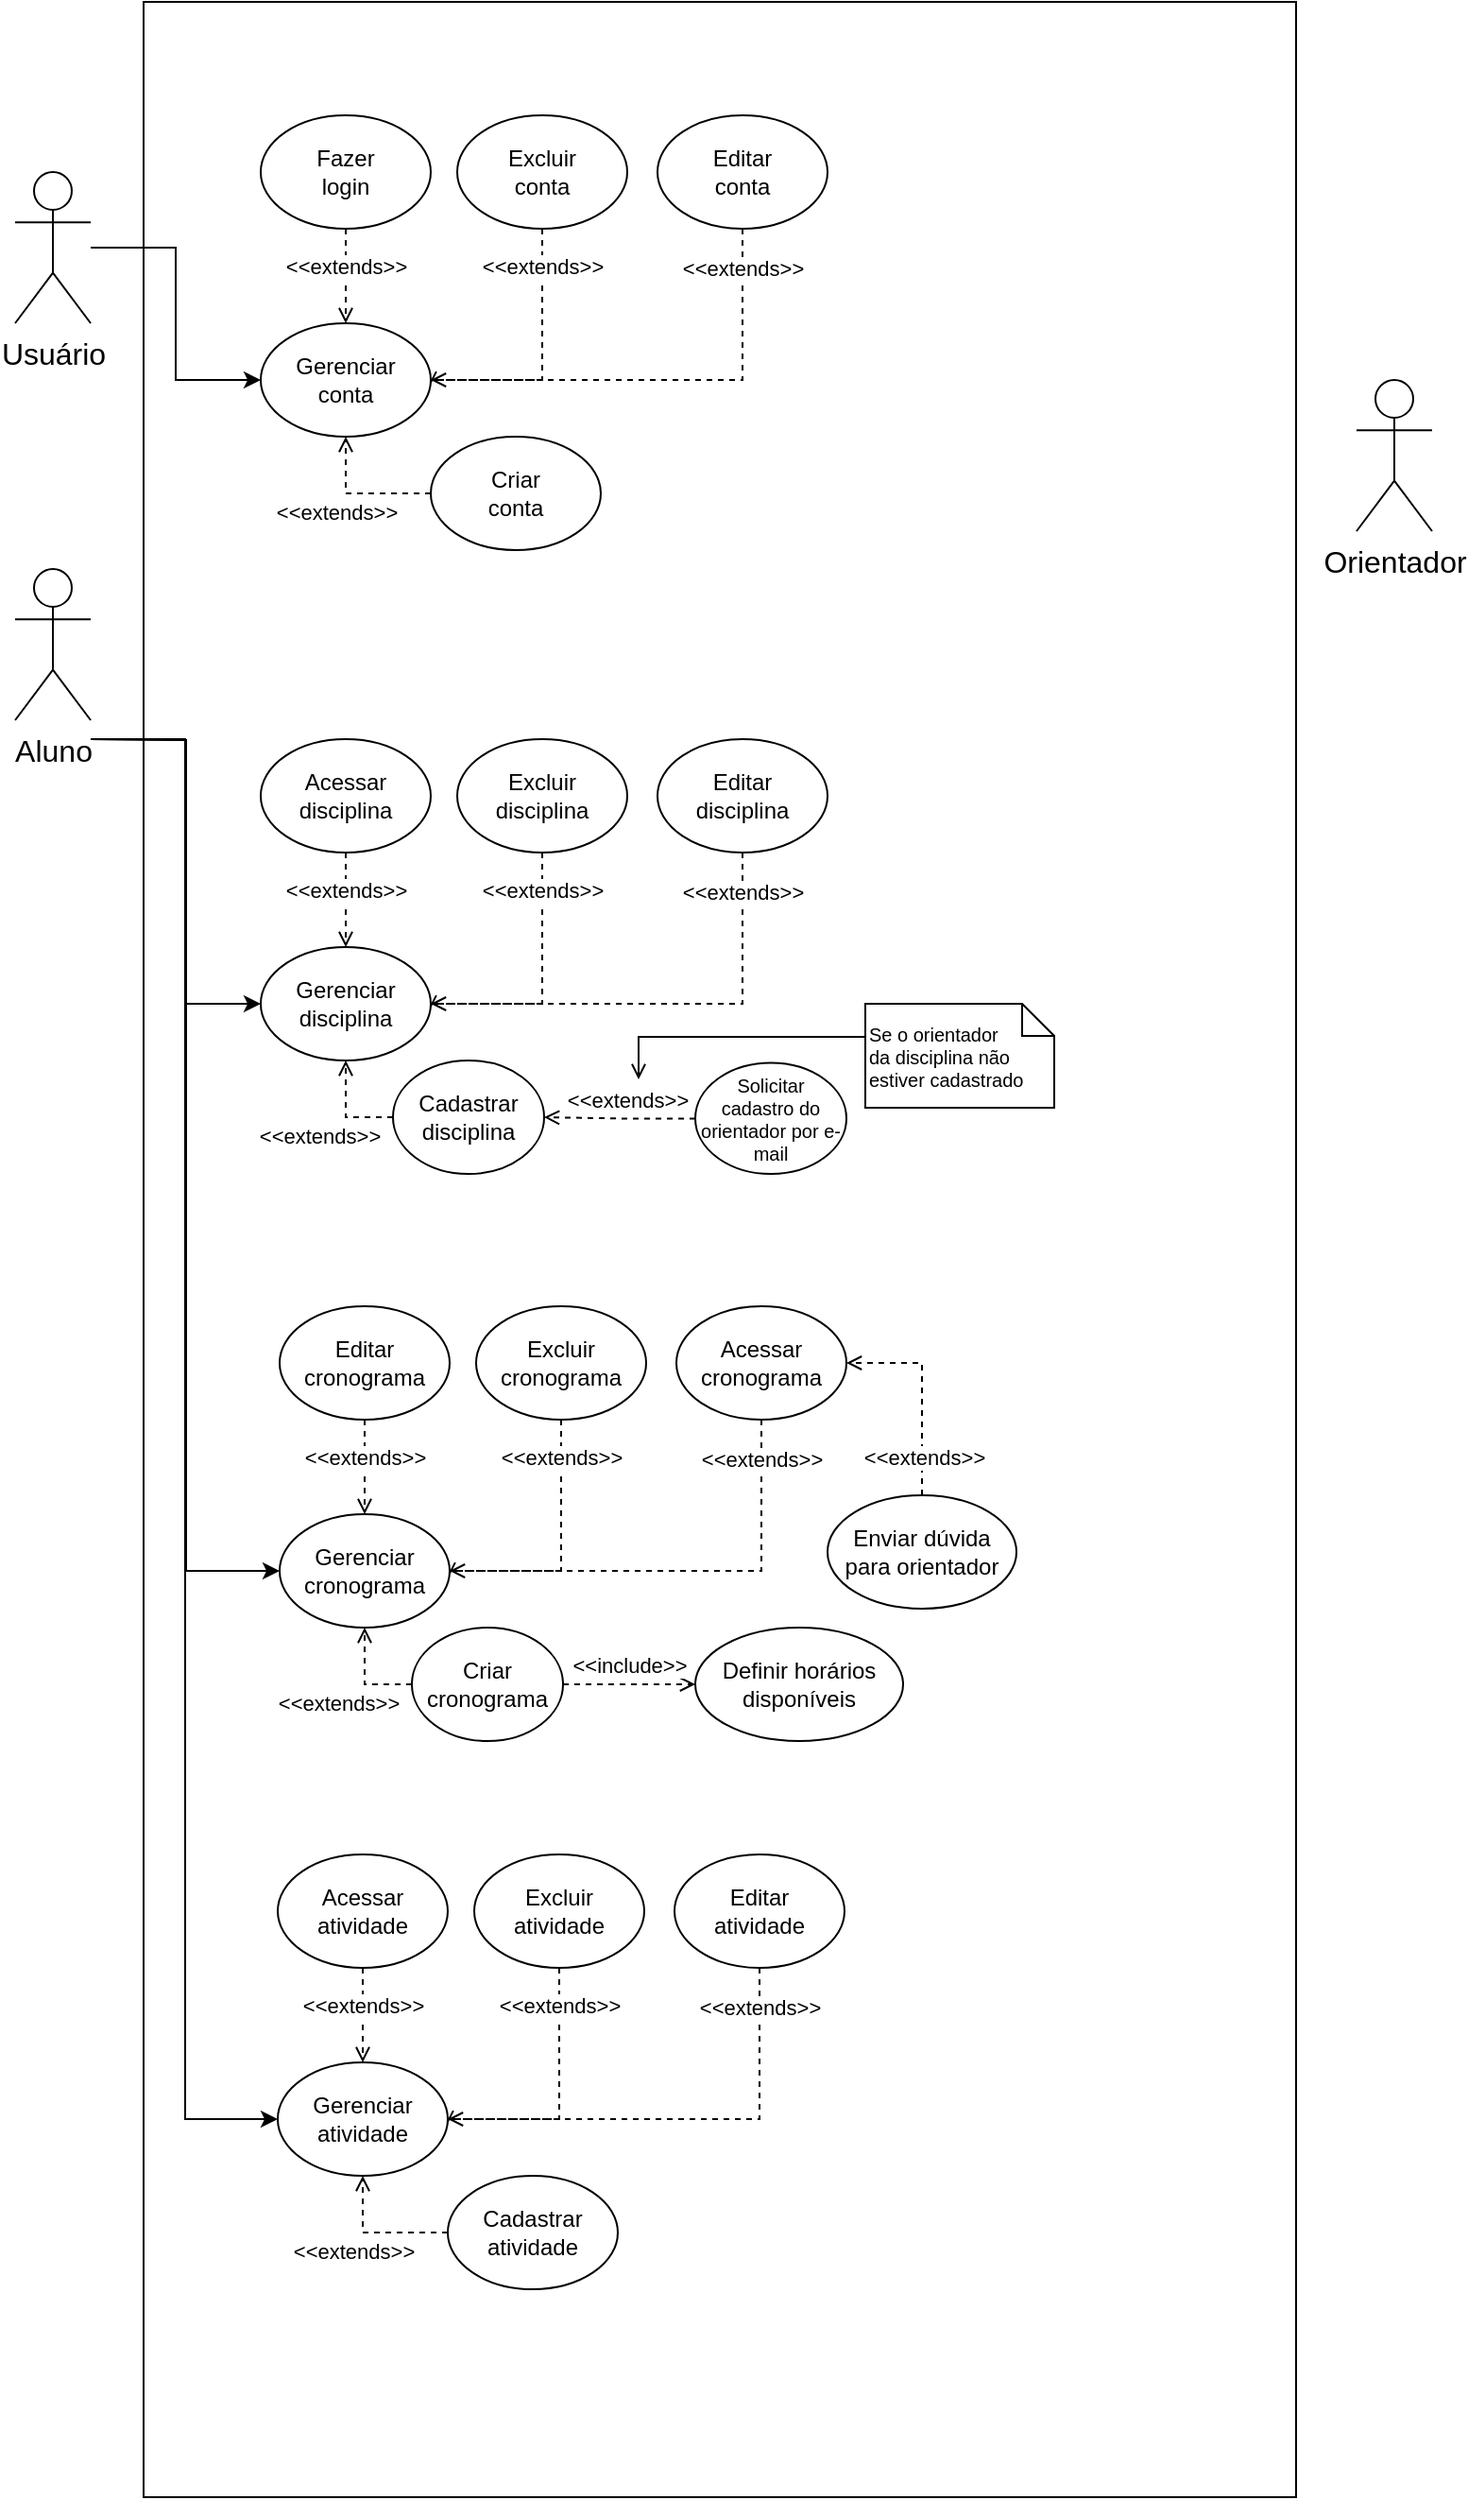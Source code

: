 <mxfile version="22.1.17" type="github">
  <diagram name="Página-1" id="Cu69F4AptEABmKCBNNQQ">
    <mxGraphModel dx="1034" dy="1034" grid="1" gridSize="10" guides="1" tooltips="1" connect="1" arrows="1" fold="1" page="1" pageScale="1" pageWidth="827" pageHeight="1169" math="0" shadow="0">
      <root>
        <mxCell id="0" />
        <mxCell id="1" parent="0" />
        <mxCell id="JxMNJdl5wZcTXgDp9ZT6-1" value="" style="rounded=0;whiteSpace=wrap;html=1;fillColor=none;movable=0;resizable=0;rotatable=0;deletable=0;editable=0;locked=1;connectable=0;" vertex="1" parent="1">
          <mxGeometry x="108" y="110" width="610" height="1320" as="geometry" />
        </mxCell>
        <mxCell id="JxMNJdl5wZcTXgDp9ZT6-125" style="edgeStyle=orthogonalEdgeStyle;rounded=0;orthogonalLoop=1;jettySize=auto;html=1;entryX=0;entryY=0.5;entryDx=0;entryDy=0;" edge="1" parent="1" source="HTmufTEI426gxo020apa-1" target="JxMNJdl5wZcTXgDp9ZT6-2">
          <mxGeometry relative="1" as="geometry" />
        </mxCell>
        <mxCell id="HTmufTEI426gxo020apa-1" value="&lt;font style=&quot;font-size: 16px;&quot;&gt;Usuário&lt;/font&gt;" style="shape=umlActor;verticalLabelPosition=bottom;verticalAlign=top;html=1;outlineConnect=0;strokeWidth=1;" parent="1" vertex="1">
          <mxGeometry x="40" y="200" width="40" height="80" as="geometry" />
        </mxCell>
        <mxCell id="JxMNJdl5wZcTXgDp9ZT6-4" style="edgeStyle=orthogonalEdgeStyle;rounded=0;orthogonalLoop=1;jettySize=auto;html=1;entryX=0.5;entryY=1;entryDx=0;entryDy=0;endArrow=open;endFill=0;dashed=1;exitX=0;exitY=0.5;exitDx=0;exitDy=0;" edge="1" parent="1" source="HTmufTEI426gxo020apa-6" target="JxMNJdl5wZcTXgDp9ZT6-2">
          <mxGeometry relative="1" as="geometry" />
        </mxCell>
        <mxCell id="JxMNJdl5wZcTXgDp9ZT6-13" value="&amp;lt;&amp;lt;extends&amp;gt;&amp;gt;" style="edgeLabel;html=1;align=center;verticalAlign=middle;resizable=0;points=[];" vertex="1" connectable="0" parent="JxMNJdl5wZcTXgDp9ZT6-4">
          <mxGeometry x="-0.176" y="-1" relative="1" as="geometry">
            <mxPoint x="-19" y="11" as="offset" />
          </mxGeometry>
        </mxCell>
        <mxCell id="HTmufTEI426gxo020apa-6" value="&lt;div&gt;Criar&lt;/div&gt;&lt;div&gt;conta&lt;/div&gt;" style="ellipse;whiteSpace=wrap;html=1;" parent="1" vertex="1">
          <mxGeometry x="260" y="340" width="90" height="60" as="geometry" />
        </mxCell>
        <mxCell id="JxMNJdl5wZcTXgDp9ZT6-5" style="edgeStyle=orthogonalEdgeStyle;rounded=0;orthogonalLoop=1;jettySize=auto;html=1;entryX=1;entryY=0.5;entryDx=0;entryDy=0;exitX=0.5;exitY=1;exitDx=0;exitDy=0;endArrow=open;endFill=0;dashed=1;jumpStyle=line;" edge="1" parent="1" source="HTmufTEI426gxo020apa-11" target="JxMNJdl5wZcTXgDp9ZT6-2">
          <mxGeometry relative="1" as="geometry">
            <Array as="points">
              <mxPoint x="319" y="310" />
            </Array>
          </mxGeometry>
        </mxCell>
        <mxCell id="JxMNJdl5wZcTXgDp9ZT6-8" value="&amp;lt;&amp;lt;extends&amp;gt;&amp;gt;" style="edgeLabel;html=1;align=center;verticalAlign=middle;resizable=0;points=[];" vertex="1" connectable="0" parent="JxMNJdl5wZcTXgDp9ZT6-5">
          <mxGeometry x="-0.518" relative="1" as="geometry">
            <mxPoint y="-14" as="offset" />
          </mxGeometry>
        </mxCell>
        <mxCell id="HTmufTEI426gxo020apa-11" value="&lt;div&gt;Excluir&lt;/div&gt;&lt;div&gt;conta&lt;/div&gt;" style="ellipse;whiteSpace=wrap;html=1;" parent="1" vertex="1">
          <mxGeometry x="274" y="170" width="90" height="60" as="geometry" />
        </mxCell>
        <mxCell id="JxMNJdl5wZcTXgDp9ZT6-7" style="edgeStyle=orthogonalEdgeStyle;rounded=0;orthogonalLoop=1;jettySize=auto;html=1;entryX=0.993;entryY=0.561;entryDx=0;entryDy=0;entryPerimeter=0;endArrow=open;endFill=0;dashed=1;" edge="1" parent="1" source="HTmufTEI426gxo020apa-12" target="JxMNJdl5wZcTXgDp9ZT6-2">
          <mxGeometry relative="1" as="geometry">
            <mxPoint x="400" y="310" as="targetPoint" />
            <Array as="points">
              <mxPoint x="425" y="310" />
              <mxPoint x="259" y="310" />
            </Array>
          </mxGeometry>
        </mxCell>
        <mxCell id="JxMNJdl5wZcTXgDp9ZT6-11" value="&amp;lt;&amp;lt;extends&amp;gt;&amp;gt;" style="edgeLabel;html=1;align=center;verticalAlign=middle;resizable=0;points=[];" vertex="1" connectable="0" parent="JxMNJdl5wZcTXgDp9ZT6-7">
          <mxGeometry x="-0.724" relative="1" as="geometry">
            <mxPoint y="-14" as="offset" />
          </mxGeometry>
        </mxCell>
        <mxCell id="HTmufTEI426gxo020apa-12" value="&lt;div&gt;Editar&lt;/div&gt;&lt;div&gt;conta&lt;/div&gt;" style="ellipse;whiteSpace=wrap;html=1;" parent="1" vertex="1">
          <mxGeometry x="380" y="170" width="90" height="60" as="geometry" />
        </mxCell>
        <mxCell id="JxMNJdl5wZcTXgDp9ZT6-3" style="edgeStyle=orthogonalEdgeStyle;rounded=0;orthogonalLoop=1;jettySize=auto;html=1;dashed=1;endArrow=open;endFill=0;" edge="1" parent="1" source="HTmufTEI426gxo020apa-13" target="JxMNJdl5wZcTXgDp9ZT6-2">
          <mxGeometry relative="1" as="geometry" />
        </mxCell>
        <mxCell id="JxMNJdl5wZcTXgDp9ZT6-12" value="&amp;lt;&amp;lt;extends&amp;gt;&amp;gt;" style="edgeLabel;html=1;align=center;verticalAlign=middle;resizable=0;points=[];" vertex="1" connectable="0" parent="JxMNJdl5wZcTXgDp9ZT6-3">
          <mxGeometry x="-0.369" y="1" relative="1" as="geometry">
            <mxPoint x="-1" y="4" as="offset" />
          </mxGeometry>
        </mxCell>
        <mxCell id="HTmufTEI426gxo020apa-13" value="&lt;div&gt;Fazer&lt;/div&gt;&lt;div&gt;login&lt;/div&gt;" style="ellipse;whiteSpace=wrap;html=1;" parent="1" vertex="1">
          <mxGeometry x="170" y="170" width="90" height="60" as="geometry" />
        </mxCell>
        <mxCell id="JxMNJdl5wZcTXgDp9ZT6-2" value="&lt;div&gt;Gerenciar&lt;/div&gt;&lt;div&gt;conta&lt;/div&gt;" style="ellipse;whiteSpace=wrap;html=1;" vertex="1" parent="1">
          <mxGeometry x="170" y="280" width="90" height="60" as="geometry" />
        </mxCell>
        <mxCell id="JxMNJdl5wZcTXgDp9ZT6-40" style="edgeStyle=orthogonalEdgeStyle;rounded=0;orthogonalLoop=1;jettySize=auto;html=1;entryX=0.5;entryY=1;entryDx=0;entryDy=0;endArrow=open;endFill=0;dashed=1;" edge="1" source="JxMNJdl5wZcTXgDp9ZT6-42" target="JxMNJdl5wZcTXgDp9ZT6-52" parent="1">
          <mxGeometry relative="1" as="geometry">
            <Array as="points">
              <mxPoint x="215" y="700" />
            </Array>
          </mxGeometry>
        </mxCell>
        <mxCell id="JxMNJdl5wZcTXgDp9ZT6-41" value="&amp;lt;&amp;lt;extends&amp;gt;&amp;gt;" style="edgeLabel;html=1;align=center;verticalAlign=middle;resizable=0;points=[];" vertex="1" connectable="0" parent="JxMNJdl5wZcTXgDp9ZT6-40">
          <mxGeometry x="-0.176" y="-1" relative="1" as="geometry">
            <mxPoint x="-17" y="11" as="offset" />
          </mxGeometry>
        </mxCell>
        <mxCell id="JxMNJdl5wZcTXgDp9ZT6-42" value="&lt;div&gt;Cadastrar&lt;/div&gt;&lt;div&gt;disciplina&lt;/div&gt;" style="ellipse;whiteSpace=wrap;html=1;" vertex="1" parent="1">
          <mxGeometry x="240" y="670" width="80" height="60" as="geometry" />
        </mxCell>
        <mxCell id="JxMNJdl5wZcTXgDp9ZT6-43" style="edgeStyle=orthogonalEdgeStyle;rounded=0;orthogonalLoop=1;jettySize=auto;html=1;entryX=1;entryY=0.5;entryDx=0;entryDy=0;exitX=0.5;exitY=1;exitDx=0;exitDy=0;endArrow=open;endFill=0;dashed=1;jumpStyle=line;" edge="1" source="JxMNJdl5wZcTXgDp9ZT6-45" target="JxMNJdl5wZcTXgDp9ZT6-52" parent="1">
          <mxGeometry relative="1" as="geometry">
            <Array as="points">
              <mxPoint x="319" y="640" />
            </Array>
          </mxGeometry>
        </mxCell>
        <mxCell id="JxMNJdl5wZcTXgDp9ZT6-44" value="&amp;lt;&amp;lt;extends&amp;gt;&amp;gt;" style="edgeLabel;html=1;align=center;verticalAlign=middle;resizable=0;points=[];" vertex="1" connectable="0" parent="JxMNJdl5wZcTXgDp9ZT6-43">
          <mxGeometry x="-0.518" relative="1" as="geometry">
            <mxPoint y="-14" as="offset" />
          </mxGeometry>
        </mxCell>
        <mxCell id="JxMNJdl5wZcTXgDp9ZT6-45" value="&lt;div&gt;Excluir&lt;/div&gt;&lt;div&gt;disciplina&lt;/div&gt;" style="ellipse;whiteSpace=wrap;html=1;" vertex="1" parent="1">
          <mxGeometry x="274" y="500" width="90" height="60" as="geometry" />
        </mxCell>
        <mxCell id="JxMNJdl5wZcTXgDp9ZT6-46" style="edgeStyle=orthogonalEdgeStyle;rounded=0;orthogonalLoop=1;jettySize=auto;html=1;entryX=0.993;entryY=0.561;entryDx=0;entryDy=0;entryPerimeter=0;endArrow=open;endFill=0;dashed=1;" edge="1" source="JxMNJdl5wZcTXgDp9ZT6-48" target="JxMNJdl5wZcTXgDp9ZT6-52" parent="1">
          <mxGeometry relative="1" as="geometry">
            <mxPoint x="400" y="640" as="targetPoint" />
            <Array as="points">
              <mxPoint x="425" y="640" />
              <mxPoint x="259" y="640" />
            </Array>
          </mxGeometry>
        </mxCell>
        <mxCell id="JxMNJdl5wZcTXgDp9ZT6-47" value="&amp;lt;&amp;lt;extends&amp;gt;&amp;gt;" style="edgeLabel;html=1;align=center;verticalAlign=middle;resizable=0;points=[];" vertex="1" connectable="0" parent="JxMNJdl5wZcTXgDp9ZT6-46">
          <mxGeometry x="-0.724" relative="1" as="geometry">
            <mxPoint y="-14" as="offset" />
          </mxGeometry>
        </mxCell>
        <mxCell id="JxMNJdl5wZcTXgDp9ZT6-48" value="&lt;div&gt;Editar&lt;/div&gt;&lt;div&gt;disciplina&lt;/div&gt;" style="ellipse;whiteSpace=wrap;html=1;" vertex="1" parent="1">
          <mxGeometry x="380" y="500" width="90" height="60" as="geometry" />
        </mxCell>
        <mxCell id="JxMNJdl5wZcTXgDp9ZT6-49" style="edgeStyle=orthogonalEdgeStyle;rounded=0;orthogonalLoop=1;jettySize=auto;html=1;dashed=1;endArrow=open;endFill=0;" edge="1" source="JxMNJdl5wZcTXgDp9ZT6-51" target="JxMNJdl5wZcTXgDp9ZT6-52" parent="1">
          <mxGeometry relative="1" as="geometry" />
        </mxCell>
        <mxCell id="JxMNJdl5wZcTXgDp9ZT6-50" value="&amp;lt;&amp;lt;extends&amp;gt;&amp;gt;" style="edgeLabel;html=1;align=center;verticalAlign=middle;resizable=0;points=[];" vertex="1" connectable="0" parent="JxMNJdl5wZcTXgDp9ZT6-49">
          <mxGeometry x="-0.369" y="1" relative="1" as="geometry">
            <mxPoint x="-1" y="4" as="offset" />
          </mxGeometry>
        </mxCell>
        <mxCell id="JxMNJdl5wZcTXgDp9ZT6-51" value="Acessar disciplina" style="ellipse;whiteSpace=wrap;html=1;" vertex="1" parent="1">
          <mxGeometry x="170" y="500" width="90" height="60" as="geometry" />
        </mxCell>
        <mxCell id="JxMNJdl5wZcTXgDp9ZT6-52" value="&lt;div&gt;Gerenciar&lt;/div&gt;&lt;div&gt;disciplina&lt;/div&gt;" style="ellipse;whiteSpace=wrap;html=1;" vertex="1" parent="1">
          <mxGeometry x="170" y="610" width="90" height="60" as="geometry" />
        </mxCell>
        <mxCell id="JxMNJdl5wZcTXgDp9ZT6-53" style="edgeStyle=orthogonalEdgeStyle;rounded=0;orthogonalLoop=1;jettySize=auto;html=1;entryX=0.5;entryY=1;entryDx=0;entryDy=0;endArrow=open;endFill=0;dashed=1;exitX=0;exitY=0.5;exitDx=0;exitDy=0;" edge="1" source="JxMNJdl5wZcTXgDp9ZT6-55" target="JxMNJdl5wZcTXgDp9ZT6-65" parent="1">
          <mxGeometry relative="1" as="geometry" />
        </mxCell>
        <mxCell id="JxMNJdl5wZcTXgDp9ZT6-54" value="&amp;lt;&amp;lt;extends&amp;gt;&amp;gt;" style="edgeLabel;html=1;align=center;verticalAlign=middle;resizable=0;points=[];" vertex="1" connectable="0" parent="JxMNJdl5wZcTXgDp9ZT6-53">
          <mxGeometry x="-0.176" y="-1" relative="1" as="geometry">
            <mxPoint x="-17" y="11" as="offset" />
          </mxGeometry>
        </mxCell>
        <mxCell id="JxMNJdl5wZcTXgDp9ZT6-105" value="" style="edgeStyle=orthogonalEdgeStyle;rounded=0;orthogonalLoop=1;jettySize=auto;html=1;dashed=1;endArrow=open;endFill=0;" edge="1" parent="1" source="JxMNJdl5wZcTXgDp9ZT6-55" target="JxMNJdl5wZcTXgDp9ZT6-103">
          <mxGeometry relative="1" as="geometry" />
        </mxCell>
        <mxCell id="JxMNJdl5wZcTXgDp9ZT6-106" value="&lt;div&gt;&amp;lt;&amp;lt;include&amp;gt;&amp;gt;&lt;/div&gt;" style="edgeLabel;html=1;align=center;verticalAlign=middle;resizable=0;points=[];" vertex="1" connectable="0" parent="JxMNJdl5wZcTXgDp9ZT6-105">
          <mxGeometry x="0.703" y="-1" relative="1" as="geometry">
            <mxPoint x="-25" y="-11" as="offset" />
          </mxGeometry>
        </mxCell>
        <mxCell id="JxMNJdl5wZcTXgDp9ZT6-55" value="&lt;div&gt;Criar&lt;/div&gt;&lt;div&gt;cronograma&lt;/div&gt;" style="ellipse;whiteSpace=wrap;html=1;" vertex="1" parent="1">
          <mxGeometry x="250" y="970" width="80" height="60" as="geometry" />
        </mxCell>
        <mxCell id="JxMNJdl5wZcTXgDp9ZT6-56" style="edgeStyle=orthogonalEdgeStyle;rounded=0;orthogonalLoop=1;jettySize=auto;html=1;entryX=1;entryY=0.5;entryDx=0;entryDy=0;exitX=0.5;exitY=1;exitDx=0;exitDy=0;endArrow=open;endFill=0;dashed=1;jumpStyle=line;" edge="1" source="JxMNJdl5wZcTXgDp9ZT6-58" target="JxMNJdl5wZcTXgDp9ZT6-65" parent="1">
          <mxGeometry relative="1" as="geometry">
            <Array as="points">
              <mxPoint x="329" y="940" />
            </Array>
          </mxGeometry>
        </mxCell>
        <mxCell id="JxMNJdl5wZcTXgDp9ZT6-57" value="&amp;lt;&amp;lt;extends&amp;gt;&amp;gt;" style="edgeLabel;html=1;align=center;verticalAlign=middle;resizable=0;points=[];" vertex="1" connectable="0" parent="JxMNJdl5wZcTXgDp9ZT6-56">
          <mxGeometry x="-0.518" relative="1" as="geometry">
            <mxPoint y="-14" as="offset" />
          </mxGeometry>
        </mxCell>
        <mxCell id="JxMNJdl5wZcTXgDp9ZT6-58" value="&lt;div&gt;Excluir&lt;/div&gt;&lt;div&gt;cronograma&lt;/div&gt;" style="ellipse;whiteSpace=wrap;html=1;" vertex="1" parent="1">
          <mxGeometry x="284" y="800" width="90" height="60" as="geometry" />
        </mxCell>
        <mxCell id="JxMNJdl5wZcTXgDp9ZT6-59" style="edgeStyle=orthogonalEdgeStyle;rounded=0;orthogonalLoop=1;jettySize=auto;html=1;entryX=0.993;entryY=0.561;entryDx=0;entryDy=0;entryPerimeter=0;endArrow=open;endFill=0;dashed=1;" edge="1" source="JxMNJdl5wZcTXgDp9ZT6-61" target="JxMNJdl5wZcTXgDp9ZT6-65" parent="1">
          <mxGeometry relative="1" as="geometry">
            <mxPoint x="410" y="940" as="targetPoint" />
            <Array as="points">
              <mxPoint x="435" y="940" />
              <mxPoint x="269" y="940" />
            </Array>
          </mxGeometry>
        </mxCell>
        <mxCell id="JxMNJdl5wZcTXgDp9ZT6-60" value="&amp;lt;&amp;lt;extends&amp;gt;&amp;gt;" style="edgeLabel;html=1;align=center;verticalAlign=middle;resizable=0;points=[];" vertex="1" connectable="0" parent="JxMNJdl5wZcTXgDp9ZT6-59">
          <mxGeometry x="-0.724" relative="1" as="geometry">
            <mxPoint y="-14" as="offset" />
          </mxGeometry>
        </mxCell>
        <mxCell id="JxMNJdl5wZcTXgDp9ZT6-61" value="&lt;div&gt;Acessar&lt;/div&gt;&lt;div&gt;cronograma&lt;/div&gt;" style="ellipse;whiteSpace=wrap;html=1;" vertex="1" parent="1">
          <mxGeometry x="390" y="800" width="90" height="60" as="geometry" />
        </mxCell>
        <mxCell id="JxMNJdl5wZcTXgDp9ZT6-62" style="edgeStyle=orthogonalEdgeStyle;rounded=0;orthogonalLoop=1;jettySize=auto;html=1;dashed=1;endArrow=open;endFill=0;" edge="1" source="JxMNJdl5wZcTXgDp9ZT6-64" target="JxMNJdl5wZcTXgDp9ZT6-65" parent="1">
          <mxGeometry relative="1" as="geometry" />
        </mxCell>
        <mxCell id="JxMNJdl5wZcTXgDp9ZT6-63" value="&amp;lt;&amp;lt;extends&amp;gt;&amp;gt;" style="edgeLabel;html=1;align=center;verticalAlign=middle;resizable=0;points=[];" vertex="1" connectable="0" parent="JxMNJdl5wZcTXgDp9ZT6-62">
          <mxGeometry x="-0.369" y="1" relative="1" as="geometry">
            <mxPoint x="-1" y="4" as="offset" />
          </mxGeometry>
        </mxCell>
        <mxCell id="JxMNJdl5wZcTXgDp9ZT6-64" value="&lt;div&gt;Editar&lt;/div&gt;&lt;div&gt;cronograma&lt;/div&gt;" style="ellipse;whiteSpace=wrap;html=1;" vertex="1" parent="1">
          <mxGeometry x="180" y="800" width="90" height="60" as="geometry" />
        </mxCell>
        <mxCell id="JxMNJdl5wZcTXgDp9ZT6-65" value="&lt;div&gt;Gerenciar&lt;/div&gt;&lt;div&gt;cronograma&lt;/div&gt;" style="ellipse;whiteSpace=wrap;html=1;" vertex="1" parent="1">
          <mxGeometry x="180" y="910" width="90" height="60" as="geometry" />
        </mxCell>
        <mxCell id="JxMNJdl5wZcTXgDp9ZT6-93" style="edgeStyle=orthogonalEdgeStyle;rounded=0;orthogonalLoop=1;jettySize=auto;html=1;endArrow=open;endFill=0;dashed=1;" edge="1" parent="1" source="JxMNJdl5wZcTXgDp9ZT6-92" target="JxMNJdl5wZcTXgDp9ZT6-42">
          <mxGeometry relative="1" as="geometry" />
        </mxCell>
        <mxCell id="JxMNJdl5wZcTXgDp9ZT6-94" value="&amp;lt;&amp;lt;extends&amp;gt;&amp;gt;" style="edgeLabel;html=1;align=center;verticalAlign=middle;resizable=0;points=[];" vertex="1" connectable="0" parent="JxMNJdl5wZcTXgDp9ZT6-93">
          <mxGeometry x="-0.115" relative="1" as="geometry">
            <mxPoint x="-1" y="-10" as="offset" />
          </mxGeometry>
        </mxCell>
        <mxCell id="JxMNJdl5wZcTXgDp9ZT6-92" value="&lt;div&gt;Solicitar&lt;/div&gt;&lt;div&gt;cadastro do orientador por e-mail&lt;/div&gt;" style="ellipse;whiteSpace=wrap;html=1;fontSize=10;" vertex="1" parent="1">
          <mxGeometry x="400" y="671.25" width="80" height="58.75" as="geometry" />
        </mxCell>
        <mxCell id="JxMNJdl5wZcTXgDp9ZT6-97" style="edgeStyle=orthogonalEdgeStyle;rounded=0;orthogonalLoop=1;jettySize=auto;html=1;exitX=0;exitY=0.5;exitDx=0;exitDy=0;exitPerimeter=0;endArrow=open;endFill=0;" edge="1" parent="1">
          <mxGeometry relative="1" as="geometry">
            <mxPoint x="370" y="680" as="targetPoint" />
            <mxPoint x="490" y="657.5" as="sourcePoint" />
            <Array as="points">
              <mxPoint x="370" y="657" />
            </Array>
          </mxGeometry>
        </mxCell>
        <mxCell id="JxMNJdl5wZcTXgDp9ZT6-96" value="&lt;div style=&quot;font-size: 10px;&quot; align=&quot;left&quot;&gt;&lt;font style=&quot;font-size: 10px;&quot;&gt;Se o orientador&lt;/font&gt;&lt;/div&gt;&lt;div style=&quot;font-size: 10px;&quot; align=&quot;left&quot;&gt;&lt;font style=&quot;font-size: 10px;&quot;&gt;da disciplina não estiver cadastrado&lt;/font&gt;&lt;/div&gt;" style="shape=note;size=17;whiteSpace=wrap;html=1;align=left;" vertex="1" parent="1">
          <mxGeometry x="490" y="640" width="100" height="55" as="geometry" />
        </mxCell>
        <mxCell id="JxMNJdl5wZcTXgDp9ZT6-100" style="edgeStyle=orthogonalEdgeStyle;rounded=0;orthogonalLoop=1;jettySize=auto;html=1;entryX=1;entryY=0.5;entryDx=0;entryDy=0;dashed=1;endArrow=open;endFill=0;" edge="1" parent="1" source="JxMNJdl5wZcTXgDp9ZT6-98" target="JxMNJdl5wZcTXgDp9ZT6-61">
          <mxGeometry relative="1" as="geometry" />
        </mxCell>
        <mxCell id="JxMNJdl5wZcTXgDp9ZT6-102" value="&amp;lt;&amp;lt;extends&amp;gt;&amp;gt;" style="edgeLabel;html=1;align=center;verticalAlign=middle;resizable=0;points=[];" vertex="1" connectable="0" parent="JxMNJdl5wZcTXgDp9ZT6-100">
          <mxGeometry x="-0.635" y="-1" relative="1" as="geometry">
            <mxPoint as="offset" />
          </mxGeometry>
        </mxCell>
        <mxCell id="JxMNJdl5wZcTXgDp9ZT6-98" value="&lt;div&gt;Enviar dúvida&lt;/div&gt;&lt;div&gt;para orientador&lt;/div&gt;" style="ellipse;whiteSpace=wrap;html=1;" vertex="1" parent="1">
          <mxGeometry x="470" y="900" width="100" height="60" as="geometry" />
        </mxCell>
        <mxCell id="JxMNJdl5wZcTXgDp9ZT6-103" value="Definir horários disponíveis" style="ellipse;whiteSpace=wrap;html=1;" vertex="1" parent="1">
          <mxGeometry x="400" y="970" width="110" height="60" as="geometry" />
        </mxCell>
        <mxCell id="JxMNJdl5wZcTXgDp9ZT6-107" style="edgeStyle=orthogonalEdgeStyle;rounded=0;orthogonalLoop=1;jettySize=auto;html=1;entryX=0.5;entryY=1;entryDx=0;entryDy=0;endArrow=open;endFill=0;dashed=1;exitX=0;exitY=0.5;exitDx=0;exitDy=0;" edge="1" source="JxMNJdl5wZcTXgDp9ZT6-109" target="JxMNJdl5wZcTXgDp9ZT6-119" parent="1">
          <mxGeometry relative="1" as="geometry" />
        </mxCell>
        <mxCell id="JxMNJdl5wZcTXgDp9ZT6-108" value="&amp;lt;&amp;lt;extends&amp;gt;&amp;gt;" style="edgeLabel;html=1;align=center;verticalAlign=middle;resizable=0;points=[];" vertex="1" connectable="0" parent="JxMNJdl5wZcTXgDp9ZT6-107">
          <mxGeometry x="-0.176" y="-1" relative="1" as="geometry">
            <mxPoint x="-19" y="11" as="offset" />
          </mxGeometry>
        </mxCell>
        <mxCell id="JxMNJdl5wZcTXgDp9ZT6-109" value="&lt;div&gt;Cadastrar&lt;/div&gt;&lt;div&gt;atividade&lt;/div&gt;" style="ellipse;whiteSpace=wrap;html=1;" vertex="1" parent="1">
          <mxGeometry x="269" y="1260" width="90" height="60" as="geometry" />
        </mxCell>
        <mxCell id="JxMNJdl5wZcTXgDp9ZT6-110" style="edgeStyle=orthogonalEdgeStyle;rounded=0;orthogonalLoop=1;jettySize=auto;html=1;entryX=1;entryY=0.5;entryDx=0;entryDy=0;exitX=0.5;exitY=1;exitDx=0;exitDy=0;endArrow=open;endFill=0;dashed=1;jumpStyle=line;" edge="1" source="JxMNJdl5wZcTXgDp9ZT6-112" target="JxMNJdl5wZcTXgDp9ZT6-119" parent="1">
          <mxGeometry relative="1" as="geometry">
            <Array as="points">
              <mxPoint x="328" y="1230" />
            </Array>
          </mxGeometry>
        </mxCell>
        <mxCell id="JxMNJdl5wZcTXgDp9ZT6-111" value="&amp;lt;&amp;lt;extends&amp;gt;&amp;gt;" style="edgeLabel;html=1;align=center;verticalAlign=middle;resizable=0;points=[];" vertex="1" connectable="0" parent="JxMNJdl5wZcTXgDp9ZT6-110">
          <mxGeometry x="-0.518" relative="1" as="geometry">
            <mxPoint y="-14" as="offset" />
          </mxGeometry>
        </mxCell>
        <mxCell id="JxMNJdl5wZcTXgDp9ZT6-112" value="&lt;div&gt;Excluir&lt;/div&gt;&lt;div&gt;atividade&lt;/div&gt;" style="ellipse;whiteSpace=wrap;html=1;" vertex="1" parent="1">
          <mxGeometry x="283" y="1090" width="90" height="60" as="geometry" />
        </mxCell>
        <mxCell id="JxMNJdl5wZcTXgDp9ZT6-113" style="edgeStyle=orthogonalEdgeStyle;rounded=0;orthogonalLoop=1;jettySize=auto;html=1;entryX=0.993;entryY=0.561;entryDx=0;entryDy=0;entryPerimeter=0;endArrow=open;endFill=0;dashed=1;" edge="1" source="JxMNJdl5wZcTXgDp9ZT6-115" target="JxMNJdl5wZcTXgDp9ZT6-119" parent="1">
          <mxGeometry relative="1" as="geometry">
            <mxPoint x="409" y="1230" as="targetPoint" />
            <Array as="points">
              <mxPoint x="434" y="1230" />
              <mxPoint x="268" y="1230" />
            </Array>
          </mxGeometry>
        </mxCell>
        <mxCell id="JxMNJdl5wZcTXgDp9ZT6-114" value="&amp;lt;&amp;lt;extends&amp;gt;&amp;gt;" style="edgeLabel;html=1;align=center;verticalAlign=middle;resizable=0;points=[];" vertex="1" connectable="0" parent="JxMNJdl5wZcTXgDp9ZT6-113">
          <mxGeometry x="-0.724" relative="1" as="geometry">
            <mxPoint y="-14" as="offset" />
          </mxGeometry>
        </mxCell>
        <mxCell id="JxMNJdl5wZcTXgDp9ZT6-115" value="&lt;div&gt;Editar&lt;/div&gt;&lt;div&gt;atividade&lt;/div&gt;" style="ellipse;whiteSpace=wrap;html=1;" vertex="1" parent="1">
          <mxGeometry x="389" y="1090" width="90" height="60" as="geometry" />
        </mxCell>
        <mxCell id="JxMNJdl5wZcTXgDp9ZT6-116" style="edgeStyle=orthogonalEdgeStyle;rounded=0;orthogonalLoop=1;jettySize=auto;html=1;dashed=1;endArrow=open;endFill=0;" edge="1" source="JxMNJdl5wZcTXgDp9ZT6-118" target="JxMNJdl5wZcTXgDp9ZT6-119" parent="1">
          <mxGeometry relative="1" as="geometry" />
        </mxCell>
        <mxCell id="JxMNJdl5wZcTXgDp9ZT6-117" value="&amp;lt;&amp;lt;extends&amp;gt;&amp;gt;" style="edgeLabel;html=1;align=center;verticalAlign=middle;resizable=0;points=[];" vertex="1" connectable="0" parent="JxMNJdl5wZcTXgDp9ZT6-116">
          <mxGeometry x="-0.369" y="1" relative="1" as="geometry">
            <mxPoint x="-1" y="4" as="offset" />
          </mxGeometry>
        </mxCell>
        <mxCell id="JxMNJdl5wZcTXgDp9ZT6-118" value="Acessar atividade" style="ellipse;whiteSpace=wrap;html=1;" vertex="1" parent="1">
          <mxGeometry x="179" y="1090" width="90" height="60" as="geometry" />
        </mxCell>
        <mxCell id="JxMNJdl5wZcTXgDp9ZT6-119" value="&lt;div&gt;Gerenciar&lt;/div&gt;&lt;div&gt;atividade&lt;/div&gt;" style="ellipse;whiteSpace=wrap;html=1;" vertex="1" parent="1">
          <mxGeometry x="179" y="1200" width="90" height="60" as="geometry" />
        </mxCell>
        <mxCell id="JxMNJdl5wZcTXgDp9ZT6-126" style="edgeStyle=orthogonalEdgeStyle;rounded=0;orthogonalLoop=1;jettySize=auto;html=1;entryX=0;entryY=0.5;entryDx=0;entryDy=0;" edge="1" parent="1" target="JxMNJdl5wZcTXgDp9ZT6-52">
          <mxGeometry relative="1" as="geometry">
            <mxPoint x="80" y="500" as="sourcePoint" />
            <Array as="points">
              <mxPoint x="130" y="500" />
              <mxPoint x="130" y="640" />
            </Array>
          </mxGeometry>
        </mxCell>
        <mxCell id="JxMNJdl5wZcTXgDp9ZT6-127" style="edgeStyle=orthogonalEdgeStyle;rounded=0;orthogonalLoop=1;jettySize=auto;html=1;entryX=0;entryY=0.5;entryDx=0;entryDy=0;" edge="1" parent="1" target="JxMNJdl5wZcTXgDp9ZT6-65">
          <mxGeometry relative="1" as="geometry">
            <mxPoint x="80" y="500" as="sourcePoint" />
          </mxGeometry>
        </mxCell>
        <mxCell id="JxMNJdl5wZcTXgDp9ZT6-128" style="edgeStyle=orthogonalEdgeStyle;rounded=0;orthogonalLoop=1;jettySize=auto;html=1;entryX=0;entryY=0.5;entryDx=0;entryDy=0;" edge="1" parent="1" target="JxMNJdl5wZcTXgDp9ZT6-119">
          <mxGeometry relative="1" as="geometry">
            <mxPoint x="80" y="500" as="sourcePoint" />
          </mxGeometry>
        </mxCell>
        <mxCell id="JxMNJdl5wZcTXgDp9ZT6-120" value="&lt;font style=&quot;font-size: 16px;&quot;&gt;Aluno&lt;/font&gt;" style="shape=umlActor;verticalLabelPosition=bottom;verticalAlign=top;html=1;outlineConnect=0;strokeWidth=1;" vertex="1" parent="1">
          <mxGeometry x="40" y="410" width="40" height="80" as="geometry" />
        </mxCell>
        <mxCell id="JxMNJdl5wZcTXgDp9ZT6-121" value="&lt;font style=&quot;font-size: 16px;&quot;&gt;Orientador&lt;/font&gt;" style="shape=umlActor;verticalLabelPosition=bottom;verticalAlign=top;html=1;outlineConnect=0;strokeWidth=1;" vertex="1" parent="1">
          <mxGeometry x="750" y="310" width="40" height="80" as="geometry" />
        </mxCell>
      </root>
    </mxGraphModel>
  </diagram>
</mxfile>
